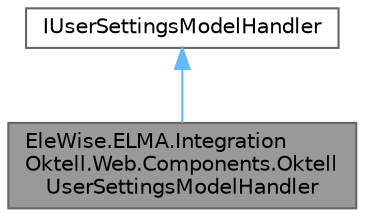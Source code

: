 digraph "EleWise.ELMA.IntegrationOktell.Web.Components.OktellUserSettingsModelHandler"
{
 // LATEX_PDF_SIZE
  bgcolor="transparent";
  edge [fontname=Helvetica,fontsize=10,labelfontname=Helvetica,labelfontsize=10];
  node [fontname=Helvetica,fontsize=10,shape=box,height=0.2,width=0.4];
  Node1 [id="Node000001",label="EleWise.ELMA.Integration\lOktell.Web.Components.Oktell\lUserSettingsModelHandler",height=0.2,width=0.4,color="gray40", fillcolor="grey60", style="filled", fontcolor="black",tooltip=" "];
  Node2 -> Node1 [id="edge1_Node000001_Node000002",dir="back",color="steelblue1",style="solid",tooltip=" "];
  Node2 [id="Node000002",label="IUserSettingsModelHandler",height=0.2,width=0.4,color="gray40", fillcolor="white", style="filled",URL="$interface_ele_wise_1_1_e_l_m_a_1_1_b_p_m_1_1_web_1_1_security_1_1_extension_points_1_1_i_user_settings_model_handler.html",tooltip=" "];
}

